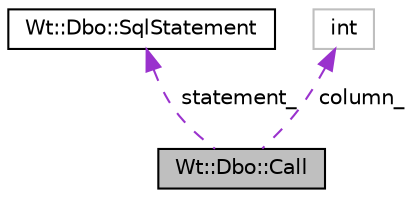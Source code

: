 digraph "Wt::Dbo::Call"
{
 // LATEX_PDF_SIZE
  edge [fontname="Helvetica",fontsize="10",labelfontname="Helvetica",labelfontsize="10"];
  node [fontname="Helvetica",fontsize="10",shape=record];
  Node1 [label="Wt::Dbo::Call",height=0.2,width=0.4,color="black", fillcolor="grey75", style="filled", fontcolor="black",tooltip="A database call."];
  Node2 -> Node1 [dir="back",color="darkorchid3",fontsize="10",style="dashed",label=" statement_" ,fontname="Helvetica"];
  Node2 [label="Wt::Dbo::SqlStatement",height=0.2,width=0.4,color="black", fillcolor="white", style="filled",URL="$classWt_1_1Dbo_1_1SqlStatement.html",tooltip="Abstract base class for a prepared SQL statement."];
  Node3 -> Node1 [dir="back",color="darkorchid3",fontsize="10",style="dashed",label=" column_" ,fontname="Helvetica"];
  Node3 [label="int",height=0.2,width=0.4,color="grey75", fillcolor="white", style="filled",tooltip=" "];
}
